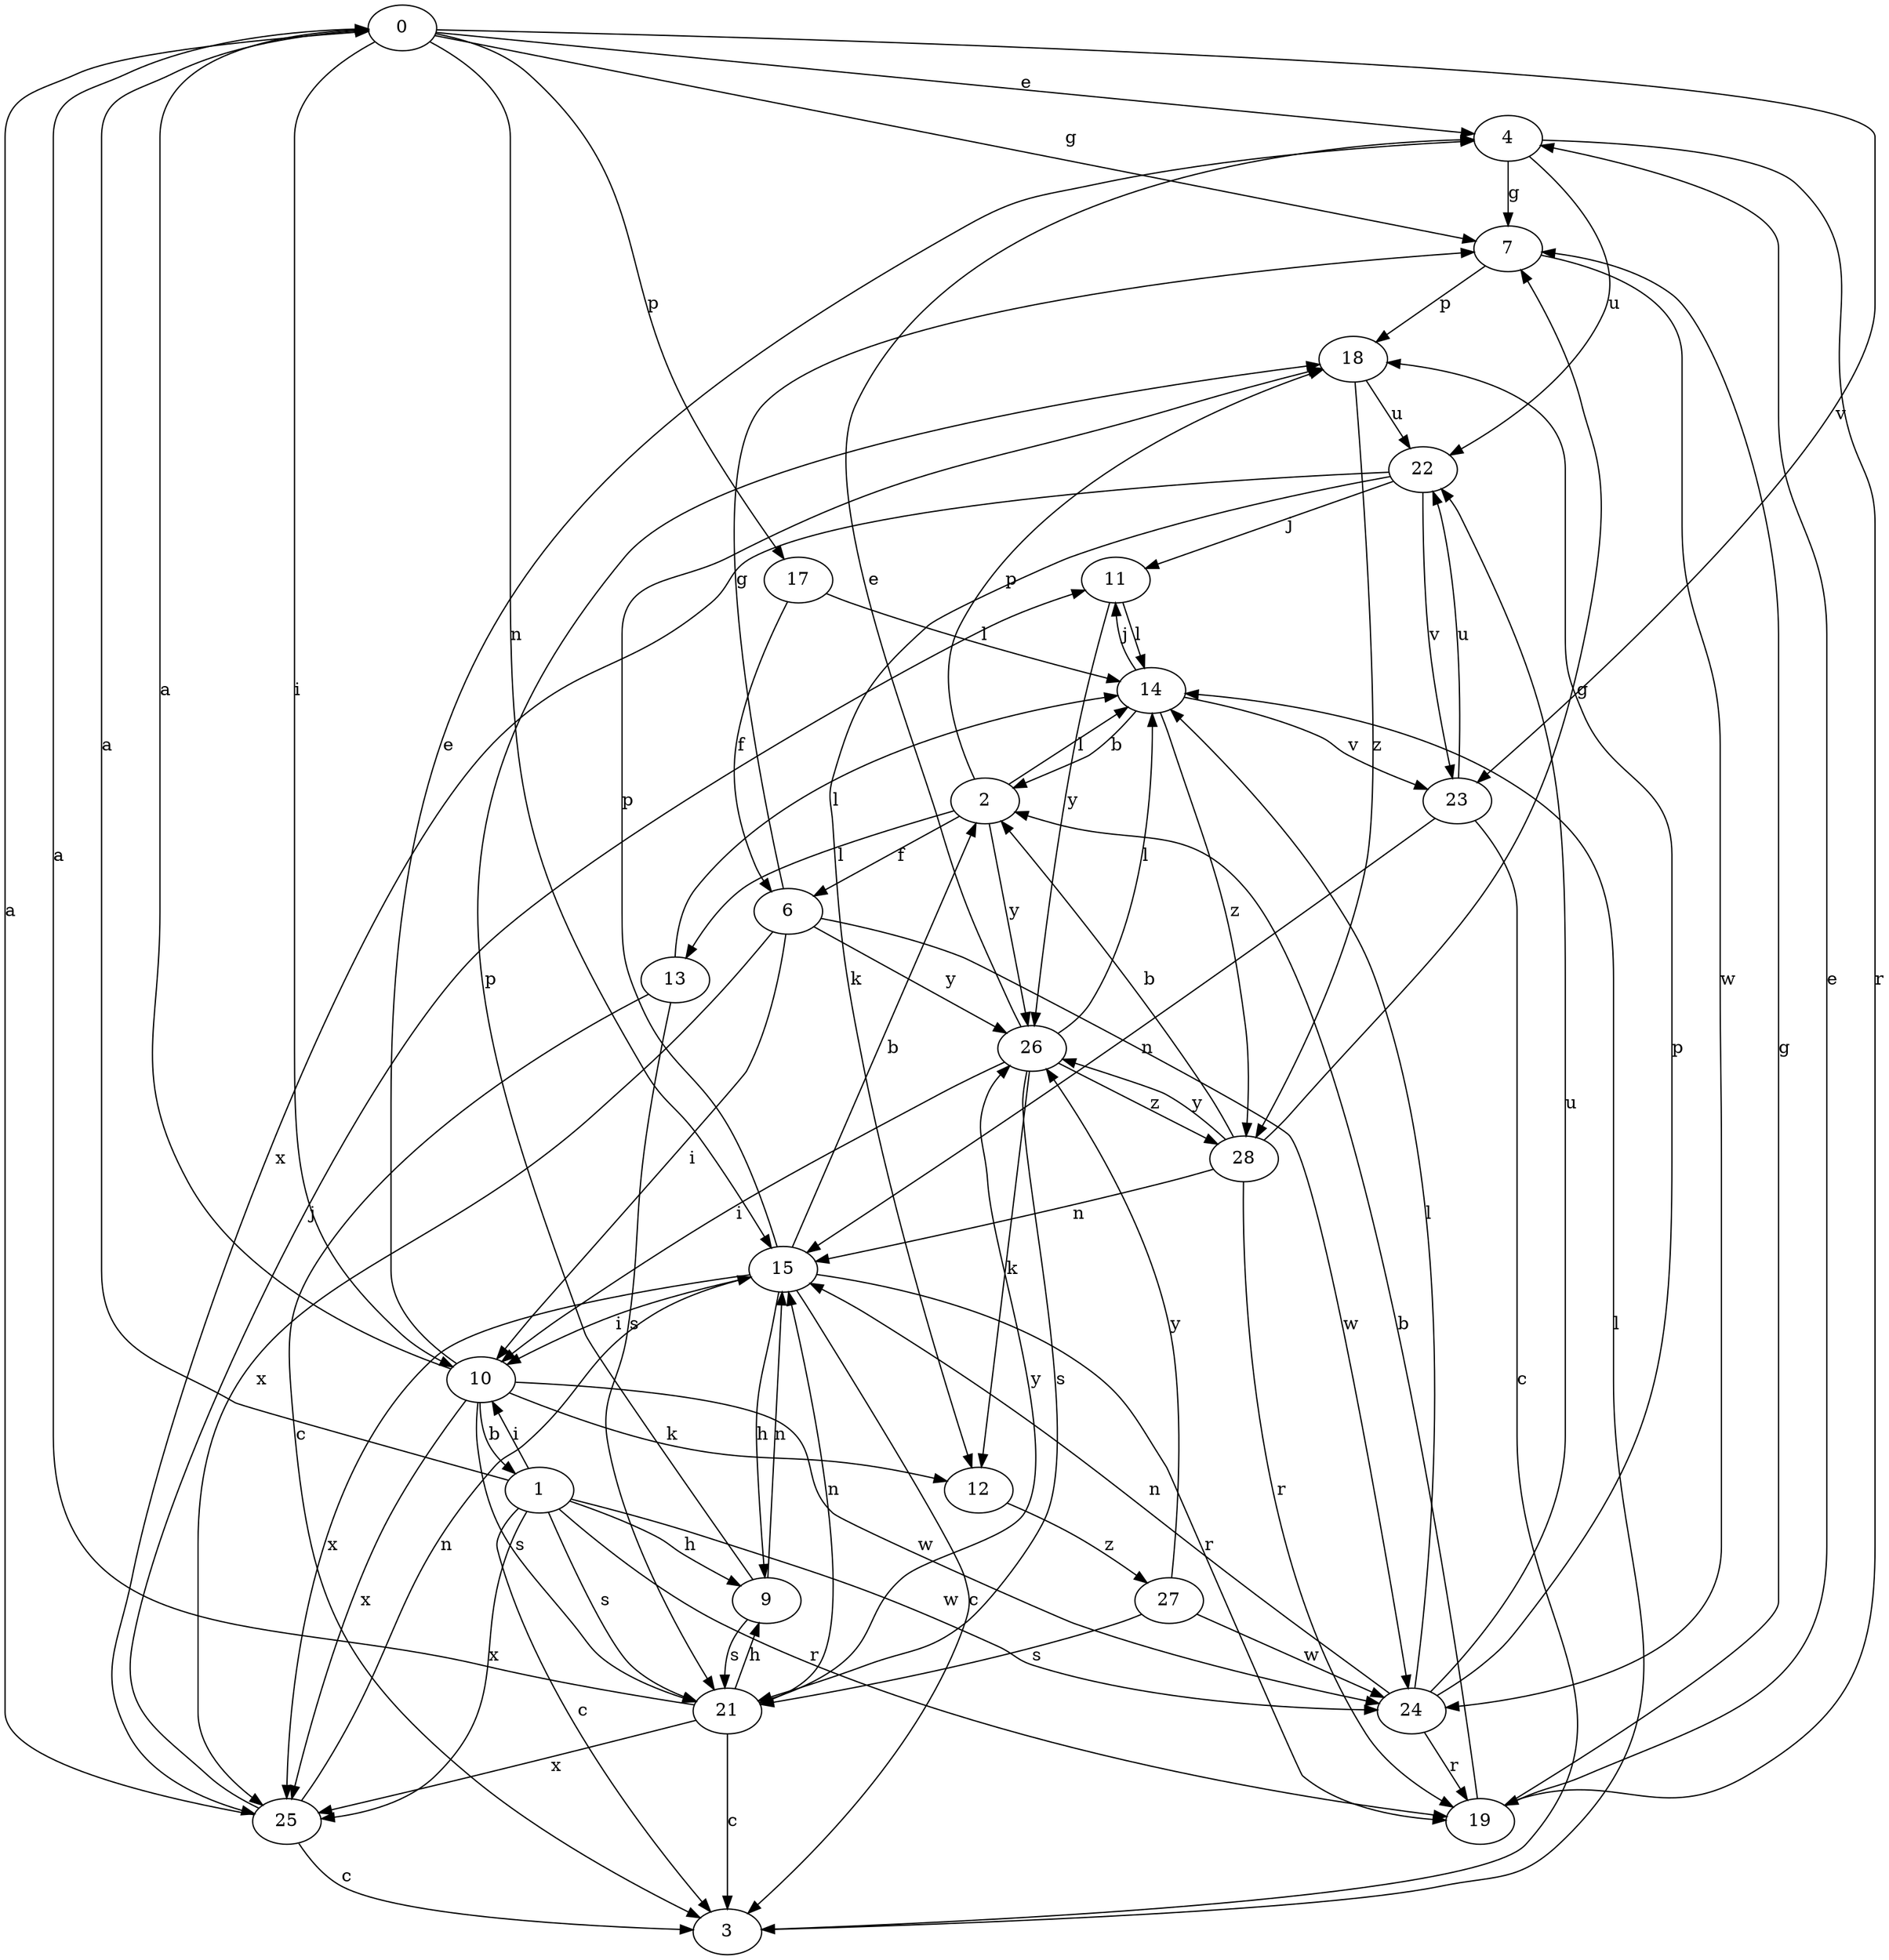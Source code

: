 strict digraph  {
0;
1;
2;
3;
4;
6;
7;
9;
10;
11;
12;
13;
14;
15;
17;
18;
19;
21;
22;
23;
24;
25;
26;
27;
28;
0 -> 4  [label=e];
0 -> 7  [label=g];
0 -> 10  [label=i];
0 -> 15  [label=n];
0 -> 17  [label=p];
0 -> 23  [label=v];
1 -> 0  [label=a];
1 -> 3  [label=c];
1 -> 9  [label=h];
1 -> 10  [label=i];
1 -> 19  [label=r];
1 -> 21  [label=s];
1 -> 24  [label=w];
1 -> 25  [label=x];
2 -> 6  [label=f];
2 -> 13  [label=l];
2 -> 14  [label=l];
2 -> 18  [label=p];
2 -> 26  [label=y];
3 -> 14  [label=l];
4 -> 7  [label=g];
4 -> 19  [label=r];
4 -> 22  [label=u];
6 -> 7  [label=g];
6 -> 10  [label=i];
6 -> 24  [label=w];
6 -> 25  [label=x];
6 -> 26  [label=y];
7 -> 18  [label=p];
7 -> 24  [label=w];
9 -> 15  [label=n];
9 -> 18  [label=p];
9 -> 21  [label=s];
10 -> 0  [label=a];
10 -> 1  [label=b];
10 -> 4  [label=e];
10 -> 12  [label=k];
10 -> 21  [label=s];
10 -> 24  [label=w];
10 -> 25  [label=x];
11 -> 14  [label=l];
11 -> 26  [label=y];
12 -> 27  [label=z];
13 -> 3  [label=c];
13 -> 14  [label=l];
13 -> 21  [label=s];
14 -> 2  [label=b];
14 -> 11  [label=j];
14 -> 23  [label=v];
14 -> 28  [label=z];
15 -> 2  [label=b];
15 -> 3  [label=c];
15 -> 9  [label=h];
15 -> 10  [label=i];
15 -> 18  [label=p];
15 -> 19  [label=r];
15 -> 25  [label=x];
17 -> 6  [label=f];
17 -> 14  [label=l];
18 -> 22  [label=u];
18 -> 28  [label=z];
19 -> 2  [label=b];
19 -> 4  [label=e];
19 -> 7  [label=g];
21 -> 0  [label=a];
21 -> 3  [label=c];
21 -> 9  [label=h];
21 -> 15  [label=n];
21 -> 25  [label=x];
21 -> 26  [label=y];
22 -> 11  [label=j];
22 -> 12  [label=k];
22 -> 23  [label=v];
22 -> 25  [label=x];
23 -> 3  [label=c];
23 -> 15  [label=n];
23 -> 22  [label=u];
24 -> 14  [label=l];
24 -> 15  [label=n];
24 -> 18  [label=p];
24 -> 19  [label=r];
24 -> 22  [label=u];
25 -> 0  [label=a];
25 -> 3  [label=c];
25 -> 11  [label=j];
25 -> 15  [label=n];
26 -> 4  [label=e];
26 -> 10  [label=i];
26 -> 12  [label=k];
26 -> 14  [label=l];
26 -> 21  [label=s];
26 -> 28  [label=z];
27 -> 21  [label=s];
27 -> 24  [label=w];
27 -> 26  [label=y];
28 -> 2  [label=b];
28 -> 7  [label=g];
28 -> 15  [label=n];
28 -> 19  [label=r];
28 -> 26  [label=y];
}
